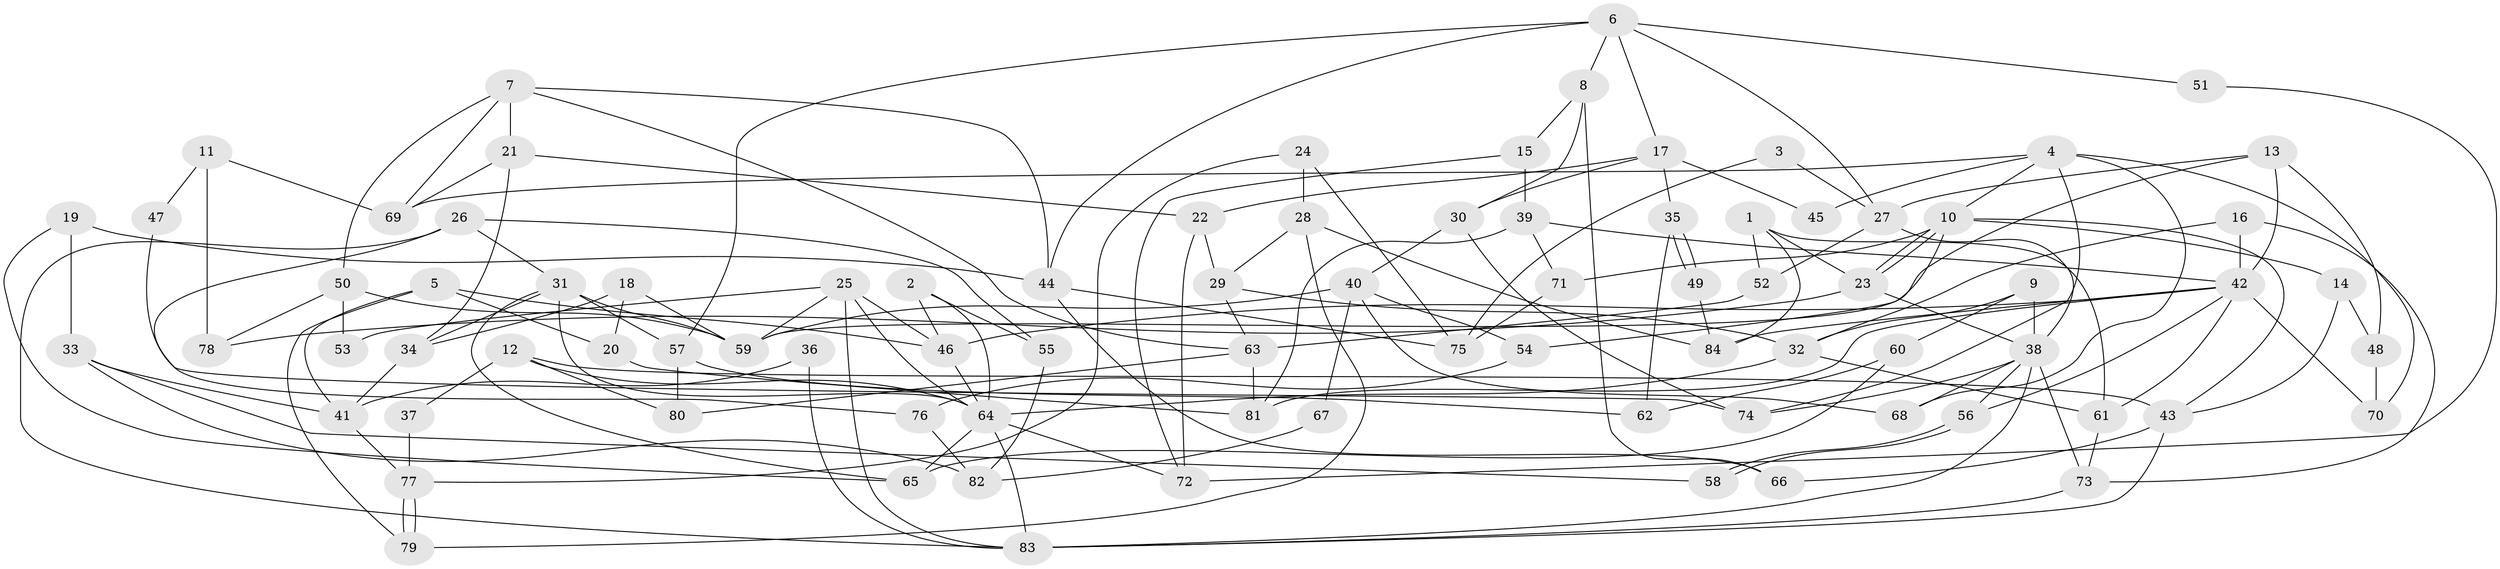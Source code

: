 // coarse degree distribution, {8: 0.047619047619047616, 9: 0.047619047619047616, 11: 0.023809523809523808, 7: 0.09523809523809523, 4: 0.2619047619047619, 5: 0.11904761904761904, 10: 0.023809523809523808, 3: 0.14285714285714285, 2: 0.19047619047619047, 14: 0.023809523809523808, 6: 0.023809523809523808}
// Generated by graph-tools (version 1.1) at 2025/50/03/04/25 22:50:54]
// undirected, 84 vertices, 168 edges
graph export_dot {
  node [color=gray90,style=filled];
  1;
  2;
  3;
  4;
  5;
  6;
  7;
  8;
  9;
  10;
  11;
  12;
  13;
  14;
  15;
  16;
  17;
  18;
  19;
  20;
  21;
  22;
  23;
  24;
  25;
  26;
  27;
  28;
  29;
  30;
  31;
  32;
  33;
  34;
  35;
  36;
  37;
  38;
  39;
  40;
  41;
  42;
  43;
  44;
  45;
  46;
  47;
  48;
  49;
  50;
  51;
  52;
  53;
  54;
  55;
  56;
  57;
  58;
  59;
  60;
  61;
  62;
  63;
  64;
  65;
  66;
  67;
  68;
  69;
  70;
  71;
  72;
  73;
  74;
  75;
  76;
  77;
  78;
  79;
  80;
  81;
  82;
  83;
  84;
  1 -- 52;
  1 -- 84;
  1 -- 23;
  1 -- 61;
  2 -- 64;
  2 -- 46;
  2 -- 55;
  3 -- 75;
  3 -- 27;
  4 -- 70;
  4 -- 69;
  4 -- 10;
  4 -- 45;
  4 -- 68;
  4 -- 74;
  5 -- 41;
  5 -- 46;
  5 -- 20;
  5 -- 79;
  6 -- 57;
  6 -- 8;
  6 -- 17;
  6 -- 27;
  6 -- 44;
  6 -- 51;
  7 -- 63;
  7 -- 44;
  7 -- 21;
  7 -- 50;
  7 -- 69;
  8 -- 30;
  8 -- 15;
  8 -- 66;
  9 -- 32;
  9 -- 38;
  9 -- 60;
  10 -- 23;
  10 -- 23;
  10 -- 14;
  10 -- 43;
  10 -- 54;
  10 -- 71;
  11 -- 78;
  11 -- 69;
  11 -- 47;
  12 -- 43;
  12 -- 64;
  12 -- 37;
  12 -- 80;
  13 -- 42;
  13 -- 27;
  13 -- 48;
  13 -- 59;
  14 -- 43;
  14 -- 48;
  15 -- 39;
  15 -- 72;
  16 -- 32;
  16 -- 42;
  16 -- 73;
  17 -- 30;
  17 -- 22;
  17 -- 35;
  17 -- 45;
  18 -- 34;
  18 -- 59;
  18 -- 20;
  19 -- 65;
  19 -- 44;
  19 -- 33;
  20 -- 81;
  21 -- 22;
  21 -- 34;
  21 -- 69;
  22 -- 29;
  22 -- 72;
  23 -- 38;
  23 -- 78;
  24 -- 77;
  24 -- 75;
  24 -- 28;
  25 -- 46;
  25 -- 83;
  25 -- 53;
  25 -- 59;
  25 -- 64;
  26 -- 31;
  26 -- 83;
  26 -- 55;
  26 -- 76;
  27 -- 38;
  27 -- 52;
  28 -- 79;
  28 -- 29;
  28 -- 84;
  29 -- 32;
  29 -- 63;
  30 -- 74;
  30 -- 40;
  31 -- 64;
  31 -- 59;
  31 -- 34;
  31 -- 57;
  31 -- 65;
  32 -- 61;
  32 -- 64;
  33 -- 82;
  33 -- 41;
  33 -- 58;
  34 -- 41;
  35 -- 49;
  35 -- 49;
  35 -- 62;
  36 -- 83;
  36 -- 41;
  37 -- 77;
  38 -- 56;
  38 -- 68;
  38 -- 73;
  38 -- 74;
  38 -- 83;
  39 -- 81;
  39 -- 42;
  39 -- 71;
  40 -- 68;
  40 -- 59;
  40 -- 54;
  40 -- 67;
  41 -- 77;
  42 -- 61;
  42 -- 81;
  42 -- 46;
  42 -- 56;
  42 -- 70;
  42 -- 84;
  43 -- 83;
  43 -- 66;
  44 -- 66;
  44 -- 75;
  46 -- 64;
  47 -- 74;
  48 -- 70;
  49 -- 84;
  50 -- 59;
  50 -- 53;
  50 -- 78;
  51 -- 72;
  52 -- 63;
  54 -- 76;
  55 -- 82;
  56 -- 58;
  56 -- 58;
  57 -- 62;
  57 -- 80;
  60 -- 65;
  60 -- 62;
  61 -- 73;
  63 -- 80;
  63 -- 81;
  64 -- 83;
  64 -- 65;
  64 -- 72;
  67 -- 82;
  71 -- 75;
  73 -- 83;
  76 -- 82;
  77 -- 79;
  77 -- 79;
}
